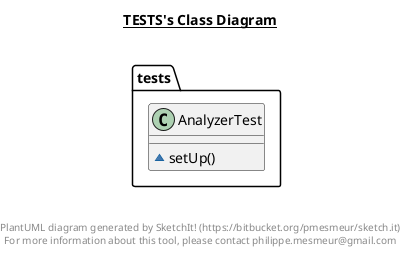 @startuml

title __TESTS's Class Diagram__\n

  namespace tests {
    class tests.AnalyzerTest {
        ~ setUp()
    }
  }
  



right footer


PlantUML diagram generated by SketchIt! (https://bitbucket.org/pmesmeur/sketch.it)
For more information about this tool, please contact philippe.mesmeur@gmail.com
endfooter

@enduml
